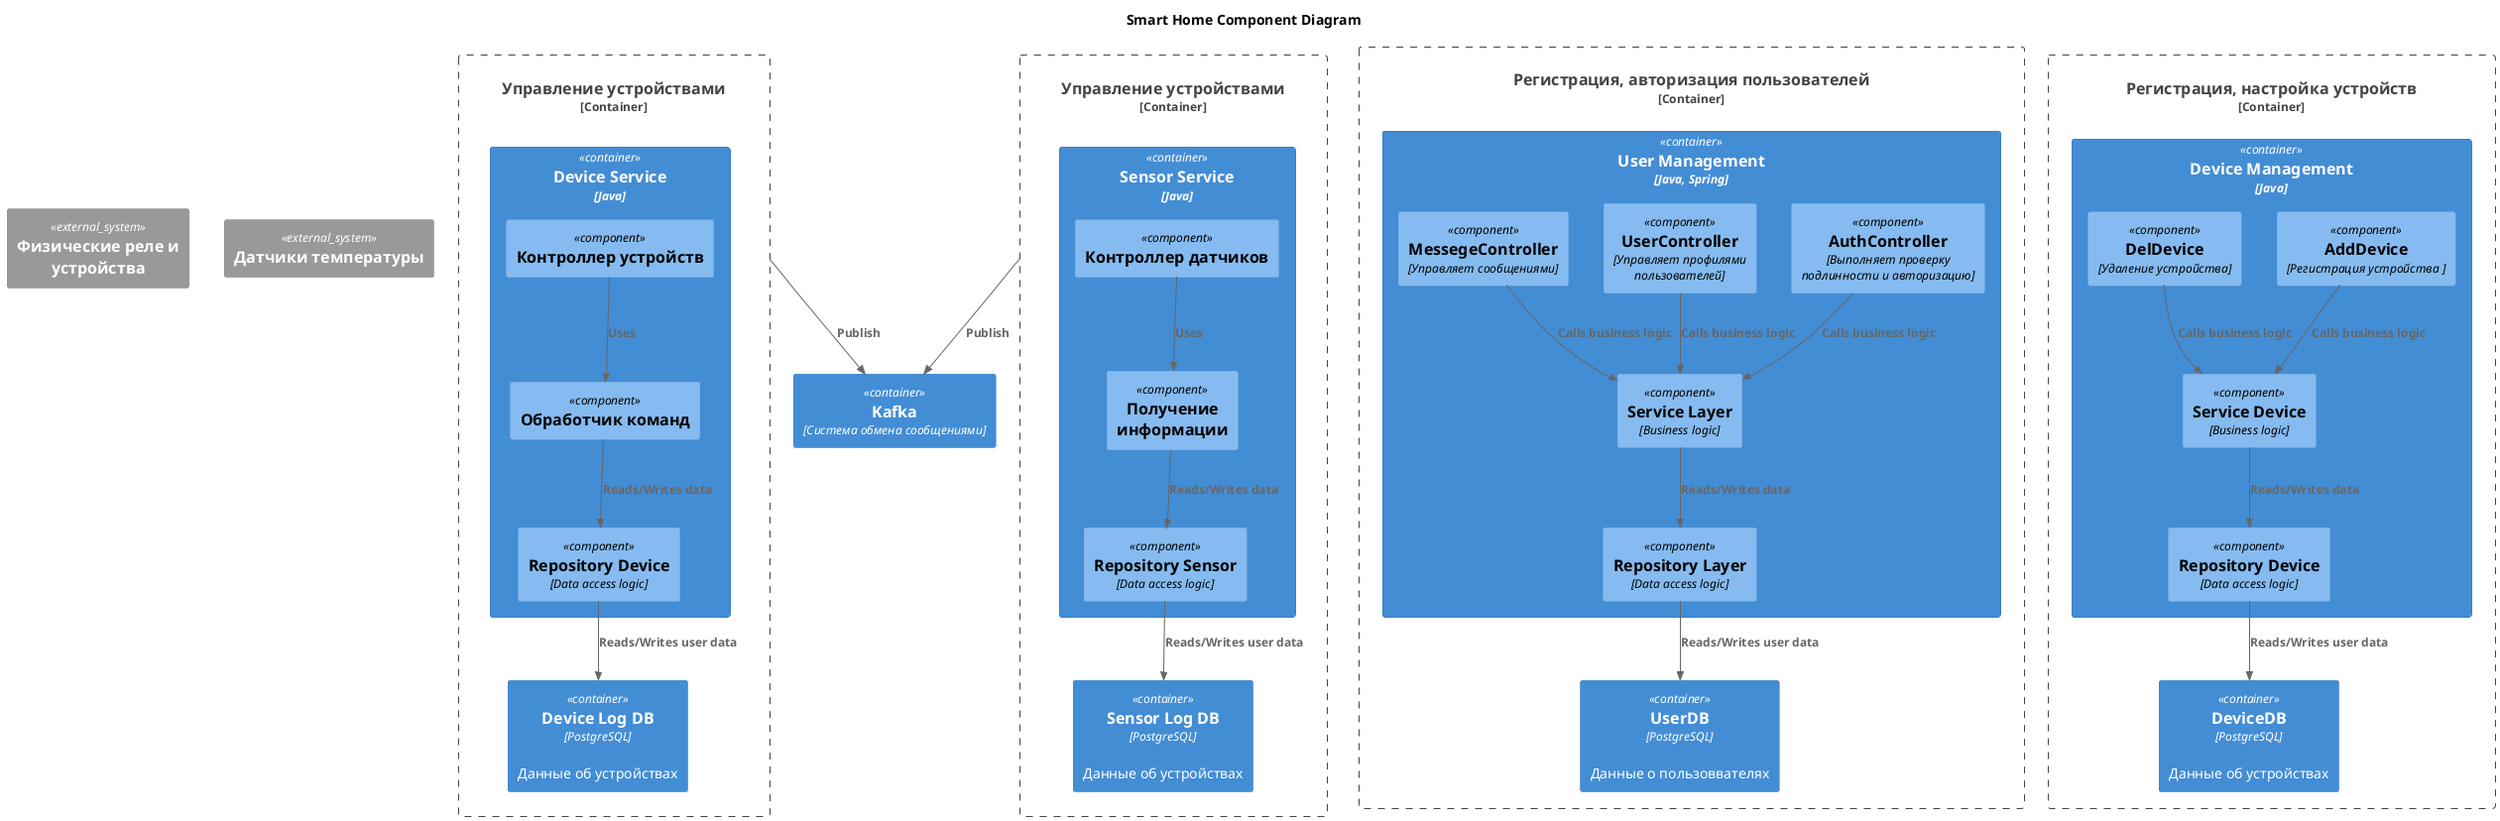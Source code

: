 @startuml

!include <C4/C4_Component>
title Smart Home Component Diagram

Container_Boundary(UserManagement, "Регистрация, авторизация пользователей") {
  Container(WebUser, "User Management", "Java, Spring")
  Container(Database, "UserDB", "PostgreSQL", "Данные о пользоввателях")
}

Container(WebUser, "Web Application", "Java") {
  Component(AuthController, "AuthController", "Выполняет проверку подлинности и авторизацию")
  Component(UserController, "UserController", "Управляет профилями пользователей")
  Component(MessegeController, "MessegeController", "Управляет сообщениями")
  Component(ServiceLayer, "Service Layer", "Business logic")
  Component(RepositoryLayer, "Repository Layer", "Data access logic")
}

Rel(AuthController,ServiceLayer,"Calls business logic")
Rel(UserController,ServiceLayer,"Calls business logic")
Rel(MessegeController,ServiceLayer,"Calls business logic")
Rel(ServiceLayer,RepositoryLayer,"Reads/Writes data")
Rel(RepositoryLayer,Database,"Reads/Writes user data")



Container_Boundary(DeviceManagement, "Регистрация, настройка устройств") {
  Container(WebDevice, "Device Management", "Java")
  Container(DatabaseDevice, "DeviceDB", "PostgreSQL", "Данные об устройствах")
}

Container(WebDevice, "Web Application", "Java") {
  Component(AddDevice, "AddDevice", "Регистрация устройства ")
  Component(DelDevice, "DelDevice", "Удаление устройства")
  Component(ServiceDevice, "Service Device", "Business logic")
  Component(RepositoryDevice, "Repository Device", "Data access logic")
}

Rel(AddDevice,ServiceDevice,"Calls business logic")
Rel(DelDevice,ServiceDevice,"Calls business logic")
Rel(ServiceDevice,RepositoryDevice,"Reads/Writes data")
Rel(RepositoryDevice,DatabaseDevice,"Reads/Writes user data")

System_Ext(Device, "Физические реле и устройства")
System_Ext(Sensor, "Датчики температуры")
Container(Kafka,"Kafka", "Система обмена сообщениями")

Container_Boundary(DeviceService, "Управление устройствами") {
	Container(WebDeviceService, "Device Service", "Java")
	Container(DatabaseDeviceLog, "Device Log DB", "PostgreSQL", "Данные об устройствах")
	'ComponentQueue(DeviceKafka,"Kafka")
}

Container(WebDeviceService, "Web Application", "Java") {
	Component(DeviceController, "Контроллер устройств")
	Component(DeviceCommand, "Обработчик команд")
	Component(RepositoryDeviceService, "Repository Device", "Data access logic")
}

Rel(DeviceCommand,RepositoryDeviceService,"Reads/Writes data")
Rel(RepositoryDeviceService,DatabaseDeviceLog,"Reads/Writes user data")
Rel(DeviceController, DeviceCommand, "Uses")
Rel(DeviceService, Kafka, "Publish")


Container_Boundary(SensorService, "Управление устройствами") {
	Container(WebSensorService, "Sensor Service", "Java")
	Container(DatabaseSensorLog, "Sensor Log DB", "PostgreSQL", "Данные об устройствах")
	'ComponentQueue(DeviceKafka,"Kafka")
}

Container(WebSensorService, "Web Application", "Java") {
	Component(SensorController, "Контроллер датчиков")
	Component(SensorCommand, "Получение информации")
	Component(RepositorySensorService, "Repository Sensor", "Data access logic")
}

Rel(SensorCommand,RepositorySensorService,"Reads/Writes data")
Rel(RepositorySensorService,DatabaseSensorLog,"Reads/Writes user data")
Rel(SensorController, SensorCommand, "Uses")
Rel(SensorService, Kafka, "Publish")

@enduml